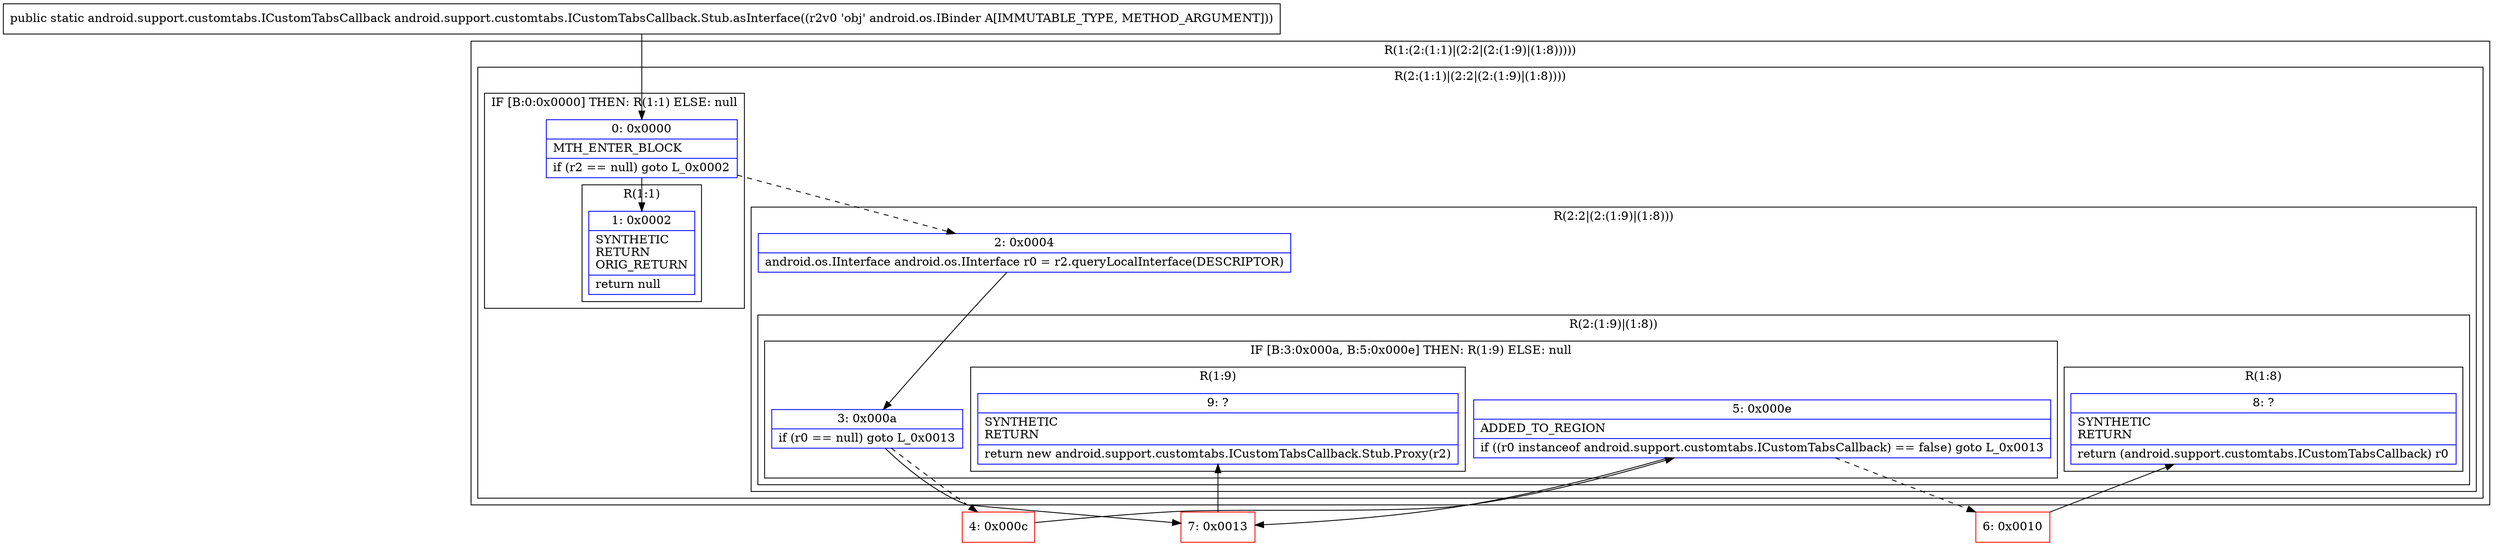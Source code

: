 digraph "CFG forandroid.support.customtabs.ICustomTabsCallback.Stub.asInterface(Landroid\/os\/IBinder;)Landroid\/support\/customtabs\/ICustomTabsCallback;" {
subgraph cluster_Region_824958481 {
label = "R(1:(2:(1:1)|(2:2|(2:(1:9)|(1:8)))))";
node [shape=record,color=blue];
subgraph cluster_Region_997470329 {
label = "R(2:(1:1)|(2:2|(2:(1:9)|(1:8))))";
node [shape=record,color=blue];
subgraph cluster_IfRegion_580133705 {
label = "IF [B:0:0x0000] THEN: R(1:1) ELSE: null";
node [shape=record,color=blue];
Node_0 [shape=record,label="{0\:\ 0x0000|MTH_ENTER_BLOCK\l|if (r2 == null) goto L_0x0002\l}"];
subgraph cluster_Region_1693551569 {
label = "R(1:1)";
node [shape=record,color=blue];
Node_1 [shape=record,label="{1\:\ 0x0002|SYNTHETIC\lRETURN\lORIG_RETURN\l|return null\l}"];
}
}
subgraph cluster_Region_1546796201 {
label = "R(2:2|(2:(1:9)|(1:8)))";
node [shape=record,color=blue];
Node_2 [shape=record,label="{2\:\ 0x0004|android.os.IInterface android.os.IInterface r0 = r2.queryLocalInterface(DESCRIPTOR)\l}"];
subgraph cluster_Region_189073928 {
label = "R(2:(1:9)|(1:8))";
node [shape=record,color=blue];
subgraph cluster_IfRegion_679814469 {
label = "IF [B:3:0x000a, B:5:0x000e] THEN: R(1:9) ELSE: null";
node [shape=record,color=blue];
Node_3 [shape=record,label="{3\:\ 0x000a|if (r0 == null) goto L_0x0013\l}"];
Node_5 [shape=record,label="{5\:\ 0x000e|ADDED_TO_REGION\l|if ((r0 instanceof android.support.customtabs.ICustomTabsCallback) == false) goto L_0x0013\l}"];
subgraph cluster_Region_287835361 {
label = "R(1:9)";
node [shape=record,color=blue];
Node_9 [shape=record,label="{9\:\ ?|SYNTHETIC\lRETURN\l|return new android.support.customtabs.ICustomTabsCallback.Stub.Proxy(r2)\l}"];
}
}
subgraph cluster_Region_26937458 {
label = "R(1:8)";
node [shape=record,color=blue];
Node_8 [shape=record,label="{8\:\ ?|SYNTHETIC\lRETURN\l|return (android.support.customtabs.ICustomTabsCallback) r0\l}"];
}
}
}
}
}
Node_4 [shape=record,color=red,label="{4\:\ 0x000c}"];
Node_6 [shape=record,color=red,label="{6\:\ 0x0010}"];
Node_7 [shape=record,color=red,label="{7\:\ 0x0013}"];
MethodNode[shape=record,label="{public static android.support.customtabs.ICustomTabsCallback android.support.customtabs.ICustomTabsCallback.Stub.asInterface((r2v0 'obj' android.os.IBinder A[IMMUTABLE_TYPE, METHOD_ARGUMENT])) }"];
MethodNode -> Node_0;
Node_0 -> Node_1;
Node_0 -> Node_2[style=dashed];
Node_2 -> Node_3;
Node_3 -> Node_4[style=dashed];
Node_3 -> Node_7;
Node_5 -> Node_6[style=dashed];
Node_5 -> Node_7;
Node_4 -> Node_5;
Node_6 -> Node_8;
Node_7 -> Node_9;
}

